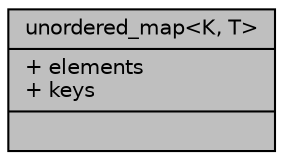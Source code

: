 digraph "unordered_map&lt;K, T&gt;"
{
 // INTERACTIVE_SVG=YES
  bgcolor="transparent";
  edge [fontname="Helvetica",fontsize="10",labelfontname="Helvetica",labelfontsize="10"];
  node [fontname="Helvetica",fontsize="10",shape=record];
  Node1 [label="{unordered_map\<K, T\>\n|+ elements\l+ keys\l|}",height=0.2,width=0.4,color="black", fillcolor="grey75", style="filled", fontcolor="black"];
}

